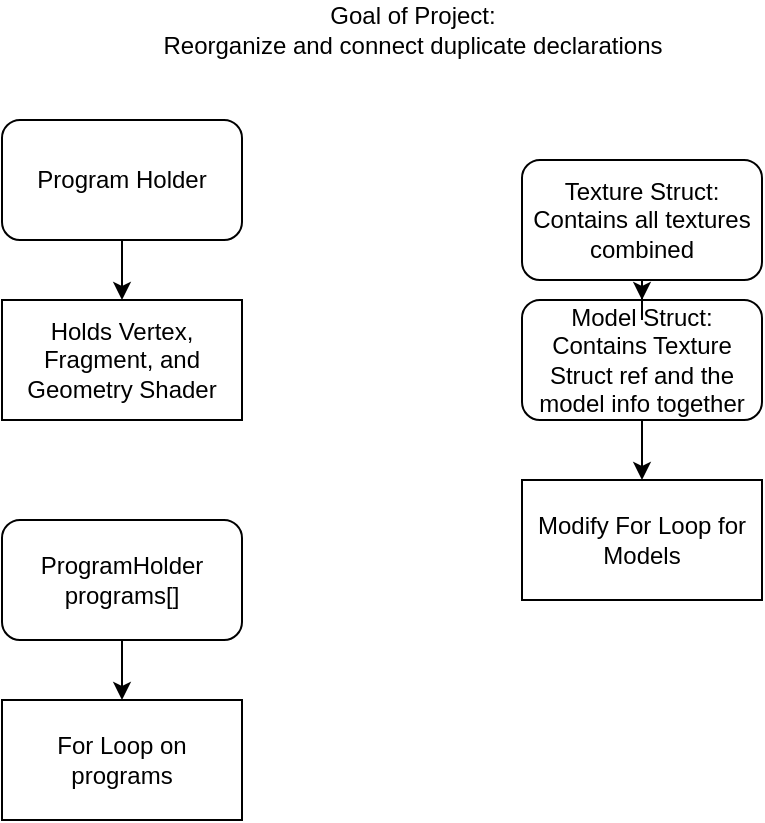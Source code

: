 <mxfile version="13.0.0" type="device"><diagram id="Ews5uYQ1seHuJaZlVwIF" name="Page-1"><mxGraphModel dx="526" dy="593" grid="1" gridSize="10" guides="1" tooltips="1" connect="1" arrows="1" fold="1" page="1" pageScale="1" pageWidth="850" pageHeight="1100" math="0" shadow="0"><root><mxCell id="0"/><mxCell id="1" parent="0"/><mxCell id="aQ7lQZjXR29n2Ty8kbSO-3" style="edgeStyle=orthogonalEdgeStyle;rounded=0;orthogonalLoop=1;jettySize=auto;html=1;entryX=0.5;entryY=0;entryDx=0;entryDy=0;" parent="1" source="aQ7lQZjXR29n2Ty8kbSO-1" target="aQ7lQZjXR29n2Ty8kbSO-2" edge="1"><mxGeometry relative="1" as="geometry"/></mxCell><mxCell id="aQ7lQZjXR29n2Ty8kbSO-1" value="Program Holder" style="rounded=1;whiteSpace=wrap;html=1;" parent="1" vertex="1"><mxGeometry x="190" y="210" width="120" height="60" as="geometry"/></mxCell><mxCell id="aQ7lQZjXR29n2Ty8kbSO-2" value="Holds Vertex, Fragment, and Geometry Shader" style="rounded=0;whiteSpace=wrap;html=1;" parent="1" vertex="1"><mxGeometry x="190" y="300" width="120" height="60" as="geometry"/></mxCell><mxCell id="aQ7lQZjXR29n2Ty8kbSO-6" style="edgeStyle=orthogonalEdgeStyle;rounded=0;orthogonalLoop=1;jettySize=auto;html=1;" parent="1" source="aQ7lQZjXR29n2Ty8kbSO-4" target="aQ7lQZjXR29n2Ty8kbSO-5" edge="1"><mxGeometry relative="1" as="geometry"/></mxCell><mxCell id="aQ7lQZjXR29n2Ty8kbSO-4" value="ProgramHolder programs[]" style="rounded=1;whiteSpace=wrap;html=1;" parent="1" vertex="1"><mxGeometry x="190" y="410" width="120" height="60" as="geometry"/></mxCell><mxCell id="aQ7lQZjXR29n2Ty8kbSO-5" value="For Loop on programs" style="rounded=0;whiteSpace=wrap;html=1;" parent="1" vertex="1"><mxGeometry x="190" y="500" width="120" height="60" as="geometry"/></mxCell><mxCell id="yF2MNkdNUyWvWFayhw1R-8" style="edgeStyle=orthogonalEdgeStyle;rounded=0;orthogonalLoop=1;jettySize=auto;html=1;" edge="1" parent="1" source="yF2MNkdNUyWvWFayhw1R-3" target="yF2MNkdNUyWvWFayhw1R-7"><mxGeometry relative="1" as="geometry"/></mxCell><mxCell id="yF2MNkdNUyWvWFayhw1R-3" value="Model Struct: Contains Texture Struct ref and the model info together" style="rounded=1;whiteSpace=wrap;html=1;" vertex="1" parent="1"><mxGeometry x="450" y="300" width="120" height="60" as="geometry"/></mxCell><mxCell id="yF2MNkdNUyWvWFayhw1R-9" style="edgeStyle=orthogonalEdgeStyle;rounded=0;orthogonalLoop=1;jettySize=auto;html=1;exitX=0.5;exitY=1;exitDx=0;exitDy=0;" edge="1" parent="1" source="yF2MNkdNUyWvWFayhw1R-4" target="yF2MNkdNUyWvWFayhw1R-3"><mxGeometry relative="1" as="geometry"/></mxCell><mxCell id="yF2MNkdNUyWvWFayhw1R-4" value="&lt;span&gt;Texture Struct: Contains all textures combined&lt;/span&gt;" style="rounded=1;whiteSpace=wrap;html=1;" vertex="1" parent="1"><mxGeometry x="450" y="230" width="120" height="60" as="geometry"/></mxCell><mxCell id="yF2MNkdNUyWvWFayhw1R-5" value="Goal of Project:&lt;br&gt;Reorganize and connect duplicate declarations" style="text;html=1;align=center;verticalAlign=middle;resizable=0;points=[];autosize=1;" vertex="1" parent="1"><mxGeometry x="260" y="150" width="270" height="30" as="geometry"/></mxCell><mxCell id="yF2MNkdNUyWvWFayhw1R-7" value="Modify For Loop for Models" style="rounded=0;whiteSpace=wrap;html=1;" vertex="1" parent="1"><mxGeometry x="450" y="390" width="120" height="60" as="geometry"/></mxCell></root></mxGraphModel></diagram></mxfile>